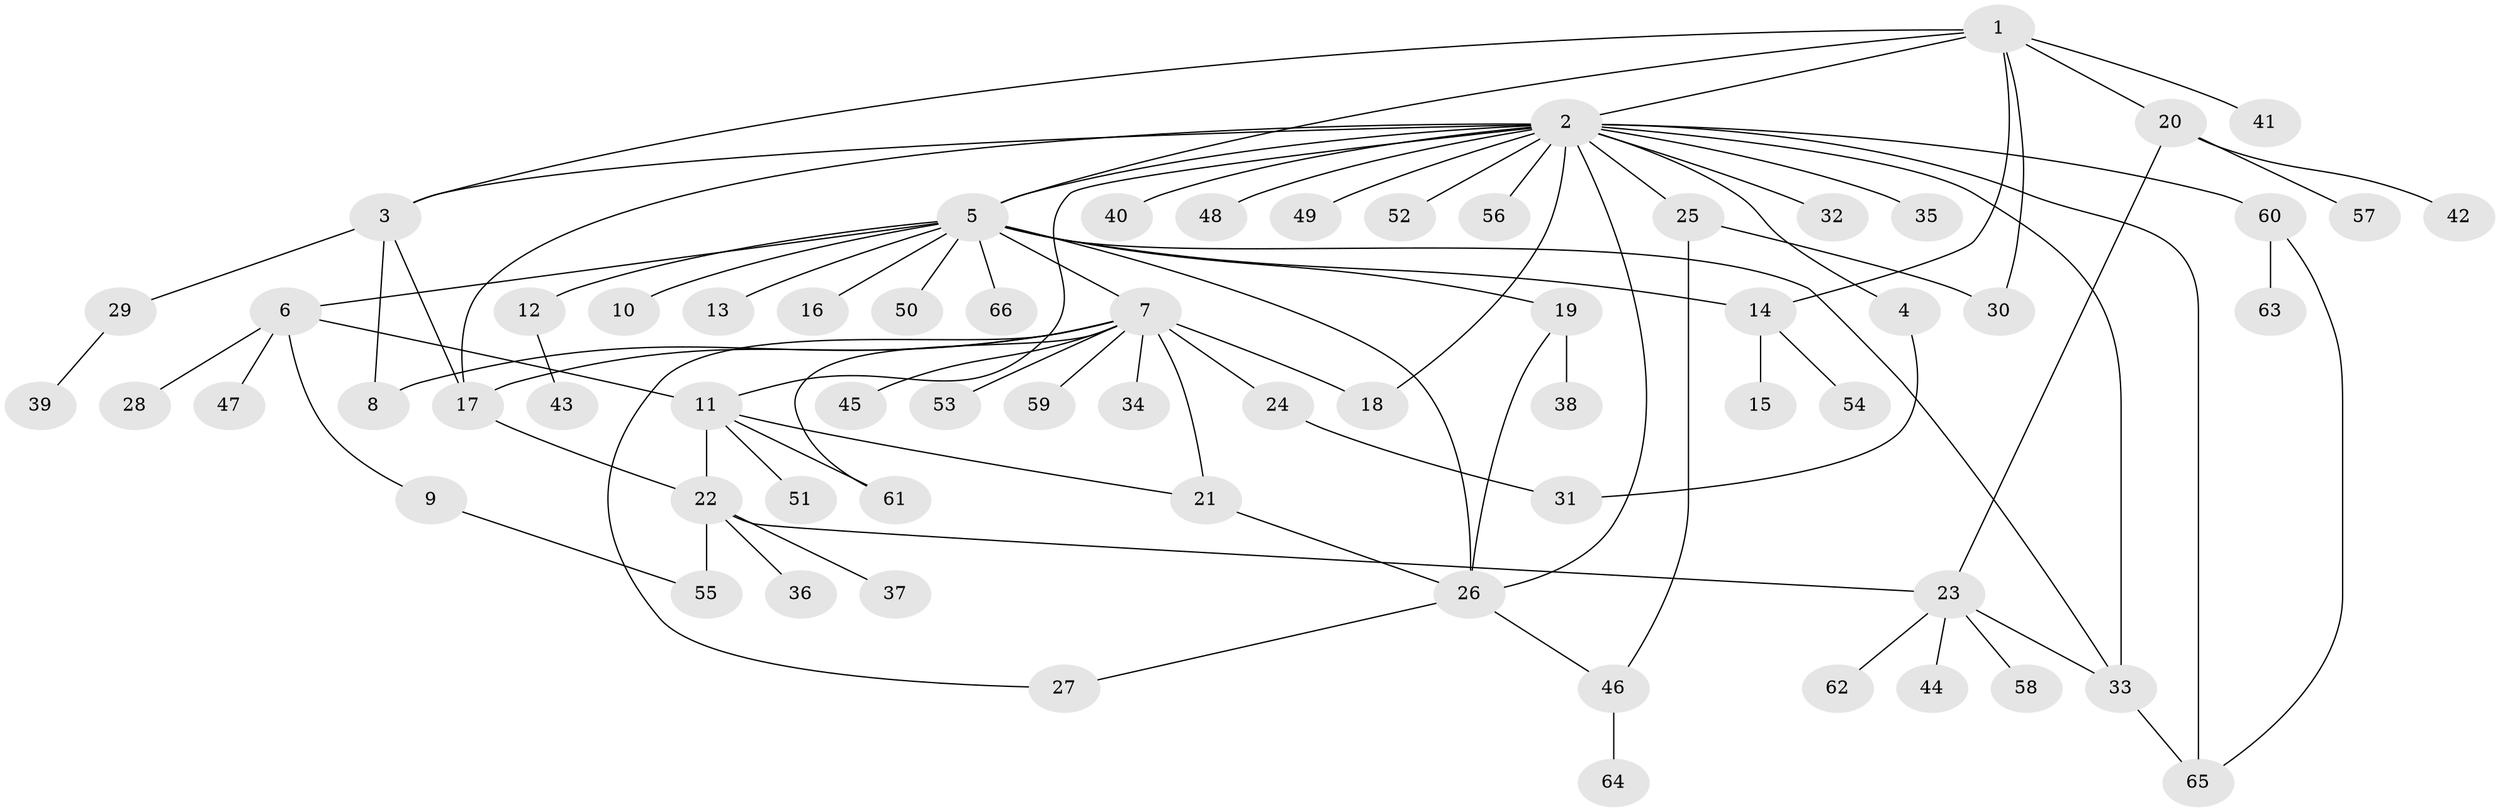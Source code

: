 // coarse degree distribution, {7: 0.030303030303030304, 10: 0.06060606060606061, 5: 0.030303030303030304, 12: 0.030303030303030304, 3: 0.15151515151515152, 9: 0.030303030303030304, 2: 0.21212121212121213, 1: 0.42424242424242425, 6: 0.030303030303030304}
// Generated by graph-tools (version 1.1) at 2025/18/03/04/25 18:18:11]
// undirected, 66 vertices, 89 edges
graph export_dot {
graph [start="1"]
  node [color=gray90,style=filled];
  1;
  2;
  3;
  4;
  5;
  6;
  7;
  8;
  9;
  10;
  11;
  12;
  13;
  14;
  15;
  16;
  17;
  18;
  19;
  20;
  21;
  22;
  23;
  24;
  25;
  26;
  27;
  28;
  29;
  30;
  31;
  32;
  33;
  34;
  35;
  36;
  37;
  38;
  39;
  40;
  41;
  42;
  43;
  44;
  45;
  46;
  47;
  48;
  49;
  50;
  51;
  52;
  53;
  54;
  55;
  56;
  57;
  58;
  59;
  60;
  61;
  62;
  63;
  64;
  65;
  66;
  1 -- 2;
  1 -- 3;
  1 -- 5;
  1 -- 14;
  1 -- 20;
  1 -- 30;
  1 -- 41;
  2 -- 3;
  2 -- 4;
  2 -- 5;
  2 -- 11;
  2 -- 17;
  2 -- 18;
  2 -- 25;
  2 -- 26;
  2 -- 32;
  2 -- 33;
  2 -- 35;
  2 -- 40;
  2 -- 48;
  2 -- 49;
  2 -- 52;
  2 -- 56;
  2 -- 60;
  2 -- 65;
  3 -- 8;
  3 -- 17;
  3 -- 29;
  4 -- 31;
  5 -- 6;
  5 -- 7;
  5 -- 10;
  5 -- 12;
  5 -- 13;
  5 -- 14;
  5 -- 16;
  5 -- 19;
  5 -- 26;
  5 -- 33;
  5 -- 50;
  5 -- 66;
  6 -- 9;
  6 -- 11;
  6 -- 28;
  6 -- 47;
  7 -- 8;
  7 -- 17;
  7 -- 18;
  7 -- 21;
  7 -- 24;
  7 -- 27;
  7 -- 34;
  7 -- 45;
  7 -- 53;
  7 -- 59;
  7 -- 61;
  9 -- 55;
  11 -- 21;
  11 -- 22;
  11 -- 51;
  11 -- 61;
  12 -- 43;
  14 -- 15;
  14 -- 54;
  17 -- 22;
  19 -- 26;
  19 -- 38;
  20 -- 23;
  20 -- 42;
  20 -- 57;
  21 -- 26;
  22 -- 23;
  22 -- 36;
  22 -- 37;
  22 -- 55;
  23 -- 33;
  23 -- 44;
  23 -- 58;
  23 -- 62;
  24 -- 31;
  25 -- 30;
  25 -- 46;
  26 -- 27;
  26 -- 46;
  29 -- 39;
  33 -- 65;
  46 -- 64;
  60 -- 63;
  60 -- 65;
}
